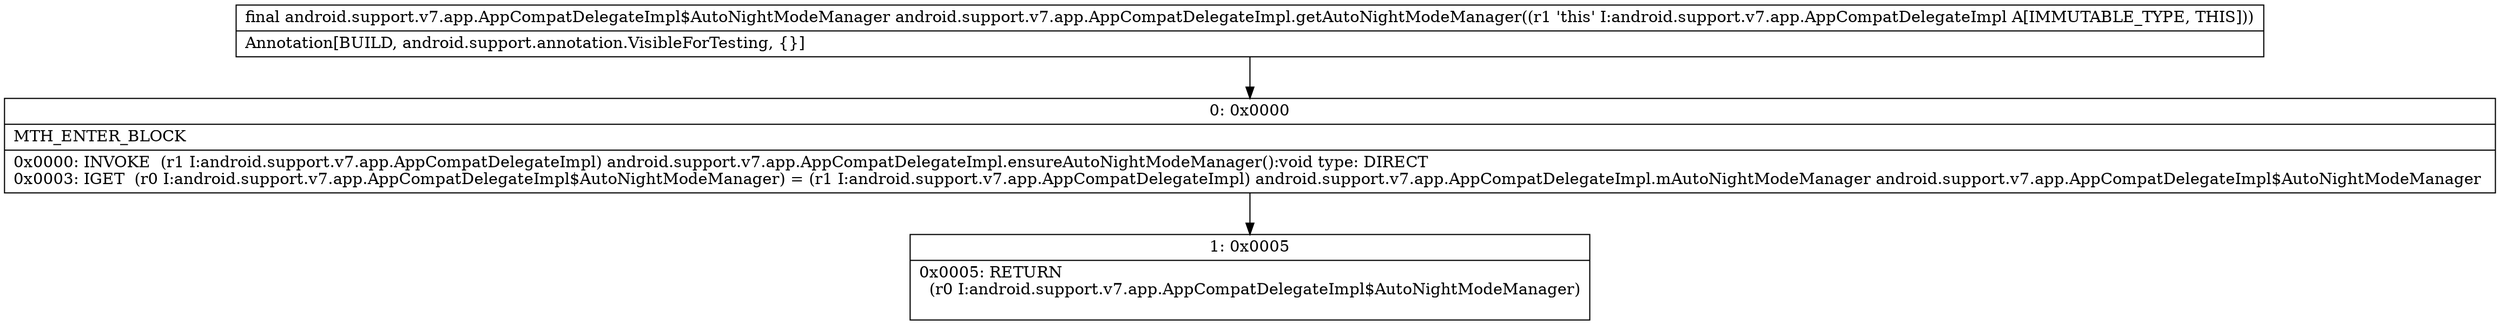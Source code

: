 digraph "CFG forandroid.support.v7.app.AppCompatDelegateImpl.getAutoNightModeManager()Landroid\/support\/v7\/app\/AppCompatDelegateImpl$AutoNightModeManager;" {
Node_0 [shape=record,label="{0\:\ 0x0000|MTH_ENTER_BLOCK\l|0x0000: INVOKE  (r1 I:android.support.v7.app.AppCompatDelegateImpl) android.support.v7.app.AppCompatDelegateImpl.ensureAutoNightModeManager():void type: DIRECT \l0x0003: IGET  (r0 I:android.support.v7.app.AppCompatDelegateImpl$AutoNightModeManager) = (r1 I:android.support.v7.app.AppCompatDelegateImpl) android.support.v7.app.AppCompatDelegateImpl.mAutoNightModeManager android.support.v7.app.AppCompatDelegateImpl$AutoNightModeManager \l}"];
Node_1 [shape=record,label="{1\:\ 0x0005|0x0005: RETURN  \l  (r0 I:android.support.v7.app.AppCompatDelegateImpl$AutoNightModeManager)\l \l}"];
MethodNode[shape=record,label="{final android.support.v7.app.AppCompatDelegateImpl$AutoNightModeManager android.support.v7.app.AppCompatDelegateImpl.getAutoNightModeManager((r1 'this' I:android.support.v7.app.AppCompatDelegateImpl A[IMMUTABLE_TYPE, THIS]))  | Annotation[BUILD, android.support.annotation.VisibleForTesting, \{\}]\l}"];
MethodNode -> Node_0;
Node_0 -> Node_1;
}

